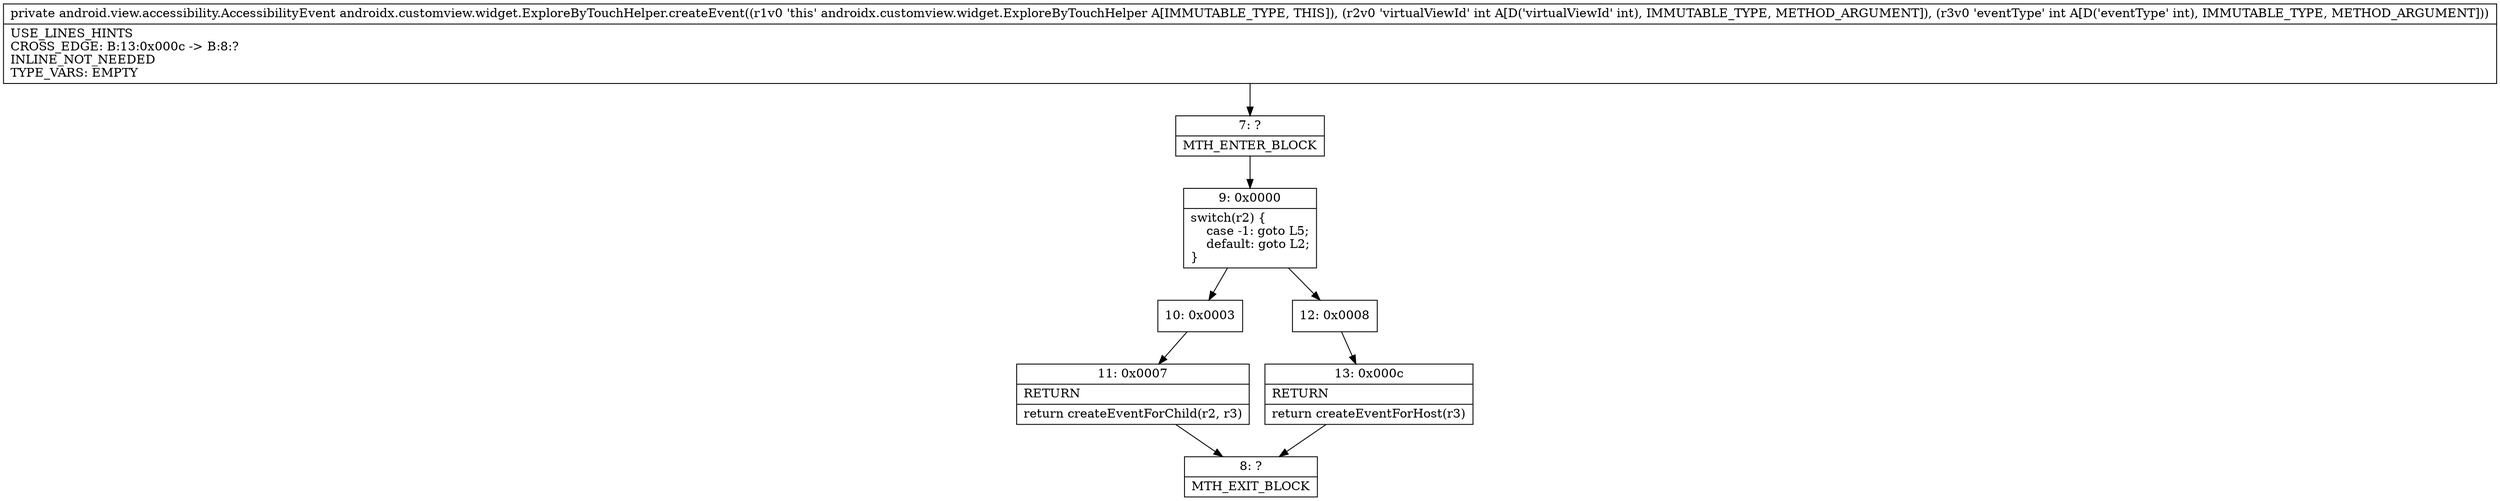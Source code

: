 digraph "CFG forandroidx.customview.widget.ExploreByTouchHelper.createEvent(II)Landroid\/view\/accessibility\/AccessibilityEvent;" {
Node_7 [shape=record,label="{7\:\ ?|MTH_ENTER_BLOCK\l}"];
Node_9 [shape=record,label="{9\:\ 0x0000|switch(r2) \{\l    case \-1: goto L5;\l    default: goto L2;\l\}\l}"];
Node_10 [shape=record,label="{10\:\ 0x0003}"];
Node_11 [shape=record,label="{11\:\ 0x0007|RETURN\l|return createEventForChild(r2, r3)\l}"];
Node_8 [shape=record,label="{8\:\ ?|MTH_EXIT_BLOCK\l}"];
Node_12 [shape=record,label="{12\:\ 0x0008}"];
Node_13 [shape=record,label="{13\:\ 0x000c|RETURN\l|return createEventForHost(r3)\l}"];
MethodNode[shape=record,label="{private android.view.accessibility.AccessibilityEvent androidx.customview.widget.ExploreByTouchHelper.createEvent((r1v0 'this' androidx.customview.widget.ExploreByTouchHelper A[IMMUTABLE_TYPE, THIS]), (r2v0 'virtualViewId' int A[D('virtualViewId' int), IMMUTABLE_TYPE, METHOD_ARGUMENT]), (r3v0 'eventType' int A[D('eventType' int), IMMUTABLE_TYPE, METHOD_ARGUMENT]))  | USE_LINES_HINTS\lCROSS_EDGE: B:13:0x000c \-\> B:8:?\lINLINE_NOT_NEEDED\lTYPE_VARS: EMPTY\l}"];
MethodNode -> Node_7;Node_7 -> Node_9;
Node_9 -> Node_10;
Node_9 -> Node_12;
Node_10 -> Node_11;
Node_11 -> Node_8;
Node_12 -> Node_13;
Node_13 -> Node_8;
}

